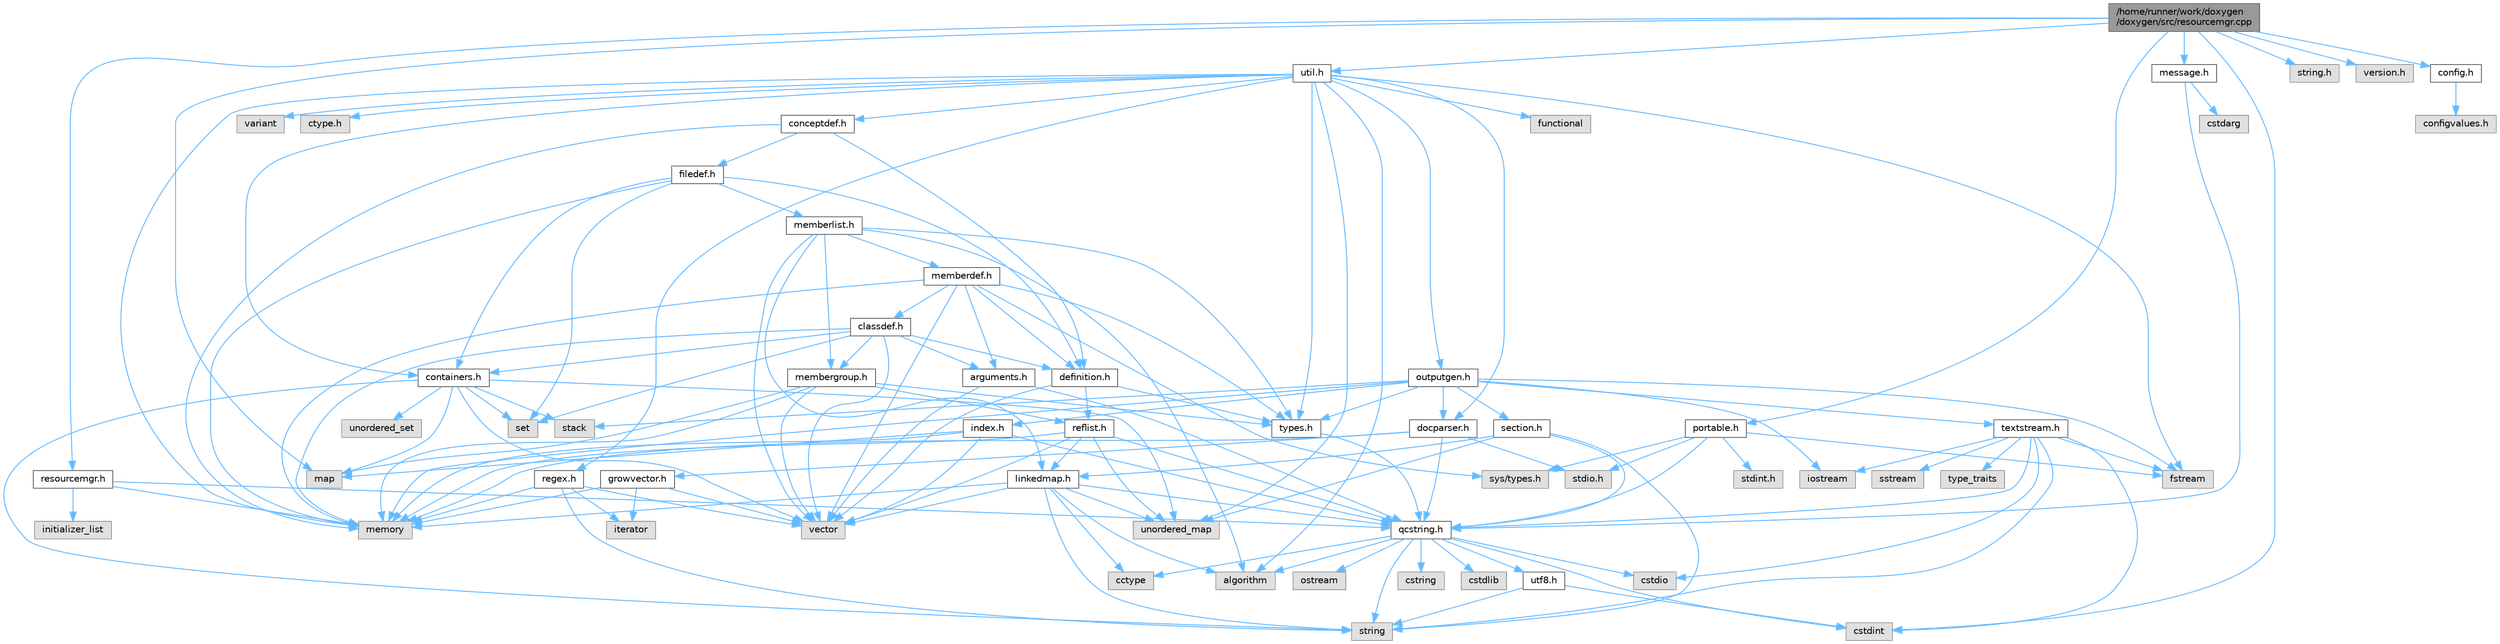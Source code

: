 digraph "/home/runner/work/doxygen/doxygen/src/resourcemgr.cpp"
{
 // INTERACTIVE_SVG=YES
 // LATEX_PDF_SIZE
  bgcolor="transparent";
  edge [fontname=Helvetica,fontsize=10,labelfontname=Helvetica,labelfontsize=10];
  node [fontname=Helvetica,fontsize=10,shape=box,height=0.2,width=0.4];
  Node1 [id="Node000001",label="/home/runner/work/doxygen\l/doxygen/src/resourcemgr.cpp",height=0.2,width=0.4,color="gray40", fillcolor="grey60", style="filled", fontcolor="black"];
  Node1 -> Node2 [id="edge1_Node000001_Node000002",color="steelblue1",style="solid"];
  Node2 [id="Node000002",label="map",height=0.2,width=0.4,color="grey60", fillcolor="#E0E0E0", style="filled"];
  Node1 -> Node3 [id="edge2_Node000001_Node000003",color="steelblue1",style="solid"];
  Node3 [id="Node000003",label="string.h",height=0.2,width=0.4,color="grey60", fillcolor="#E0E0E0", style="filled"];
  Node1 -> Node4 [id="edge3_Node000001_Node000004",color="steelblue1",style="solid"];
  Node4 [id="Node000004",label="cstdint",height=0.2,width=0.4,color="grey60", fillcolor="#E0E0E0", style="filled"];
  Node1 -> Node5 [id="edge4_Node000001_Node000005",color="steelblue1",style="solid"];
  Node5 [id="Node000005",label="resourcemgr.h",height=0.2,width=0.4,color="grey40", fillcolor="white", style="filled",URL="$d6/d07/resourcemgr_8h.html",tooltip=" "];
  Node5 -> Node6 [id="edge5_Node000005_Node000006",color="steelblue1",style="solid"];
  Node6 [id="Node000006",label="memory",height=0.2,width=0.4,color="grey60", fillcolor="#E0E0E0", style="filled"];
  Node5 -> Node7 [id="edge6_Node000005_Node000007",color="steelblue1",style="solid"];
  Node7 [id="Node000007",label="initializer_list",height=0.2,width=0.4,color="grey60", fillcolor="#E0E0E0", style="filled"];
  Node5 -> Node8 [id="edge7_Node000005_Node000008",color="steelblue1",style="solid"];
  Node8 [id="Node000008",label="qcstring.h",height=0.2,width=0.4,color="grey40", fillcolor="white", style="filled",URL="$d7/d5c/qcstring_8h.html",tooltip=" "];
  Node8 -> Node9 [id="edge8_Node000008_Node000009",color="steelblue1",style="solid"];
  Node9 [id="Node000009",label="string",height=0.2,width=0.4,color="grey60", fillcolor="#E0E0E0", style="filled"];
  Node8 -> Node10 [id="edge9_Node000008_Node000010",color="steelblue1",style="solid"];
  Node10 [id="Node000010",label="algorithm",height=0.2,width=0.4,color="grey60", fillcolor="#E0E0E0", style="filled"];
  Node8 -> Node11 [id="edge10_Node000008_Node000011",color="steelblue1",style="solid"];
  Node11 [id="Node000011",label="cctype",height=0.2,width=0.4,color="grey60", fillcolor="#E0E0E0", style="filled"];
  Node8 -> Node12 [id="edge11_Node000008_Node000012",color="steelblue1",style="solid"];
  Node12 [id="Node000012",label="cstring",height=0.2,width=0.4,color="grey60", fillcolor="#E0E0E0", style="filled"];
  Node8 -> Node13 [id="edge12_Node000008_Node000013",color="steelblue1",style="solid"];
  Node13 [id="Node000013",label="cstdio",height=0.2,width=0.4,color="grey60", fillcolor="#E0E0E0", style="filled"];
  Node8 -> Node14 [id="edge13_Node000008_Node000014",color="steelblue1",style="solid"];
  Node14 [id="Node000014",label="cstdlib",height=0.2,width=0.4,color="grey60", fillcolor="#E0E0E0", style="filled"];
  Node8 -> Node4 [id="edge14_Node000008_Node000004",color="steelblue1",style="solid"];
  Node8 -> Node15 [id="edge15_Node000008_Node000015",color="steelblue1",style="solid"];
  Node15 [id="Node000015",label="ostream",height=0.2,width=0.4,color="grey60", fillcolor="#E0E0E0", style="filled"];
  Node8 -> Node16 [id="edge16_Node000008_Node000016",color="steelblue1",style="solid"];
  Node16 [id="Node000016",label="utf8.h",height=0.2,width=0.4,color="grey40", fillcolor="white", style="filled",URL="$db/d7c/utf8_8h.html",tooltip="Various UTF8 related helper functions."];
  Node16 -> Node4 [id="edge17_Node000016_Node000004",color="steelblue1",style="solid"];
  Node16 -> Node9 [id="edge18_Node000016_Node000009",color="steelblue1",style="solid"];
  Node1 -> Node17 [id="edge19_Node000001_Node000017",color="steelblue1",style="solid"];
  Node17 [id="Node000017",label="util.h",height=0.2,width=0.4,color="grey40", fillcolor="white", style="filled",URL="$d8/d3c/util_8h.html",tooltip="A bunch of utility functions."];
  Node17 -> Node6 [id="edge20_Node000017_Node000006",color="steelblue1",style="solid"];
  Node17 -> Node18 [id="edge21_Node000017_Node000018",color="steelblue1",style="solid"];
  Node18 [id="Node000018",label="unordered_map",height=0.2,width=0.4,color="grey60", fillcolor="#E0E0E0", style="filled"];
  Node17 -> Node10 [id="edge22_Node000017_Node000010",color="steelblue1",style="solid"];
  Node17 -> Node19 [id="edge23_Node000017_Node000019",color="steelblue1",style="solid"];
  Node19 [id="Node000019",label="functional",height=0.2,width=0.4,color="grey60", fillcolor="#E0E0E0", style="filled"];
  Node17 -> Node20 [id="edge24_Node000017_Node000020",color="steelblue1",style="solid"];
  Node20 [id="Node000020",label="fstream",height=0.2,width=0.4,color="grey60", fillcolor="#E0E0E0", style="filled"];
  Node17 -> Node21 [id="edge25_Node000017_Node000021",color="steelblue1",style="solid"];
  Node21 [id="Node000021",label="variant",height=0.2,width=0.4,color="grey60", fillcolor="#E0E0E0", style="filled"];
  Node17 -> Node22 [id="edge26_Node000017_Node000022",color="steelblue1",style="solid"];
  Node22 [id="Node000022",label="ctype.h",height=0.2,width=0.4,color="grey60", fillcolor="#E0E0E0", style="filled"];
  Node17 -> Node23 [id="edge27_Node000017_Node000023",color="steelblue1",style="solid"];
  Node23 [id="Node000023",label="types.h",height=0.2,width=0.4,color="grey40", fillcolor="white", style="filled",URL="$d9/d49/types_8h.html",tooltip="This file contains a number of basic enums and types."];
  Node23 -> Node8 [id="edge28_Node000023_Node000008",color="steelblue1",style="solid"];
  Node17 -> Node24 [id="edge29_Node000017_Node000024",color="steelblue1",style="solid"];
  Node24 [id="Node000024",label="docparser.h",height=0.2,width=0.4,color="grey40", fillcolor="white", style="filled",URL="$de/d9c/docparser_8h.html",tooltip=" "];
  Node24 -> Node25 [id="edge30_Node000024_Node000025",color="steelblue1",style="solid"];
  Node25 [id="Node000025",label="stdio.h",height=0.2,width=0.4,color="grey60", fillcolor="#E0E0E0", style="filled"];
  Node24 -> Node6 [id="edge31_Node000024_Node000006",color="steelblue1",style="solid"];
  Node24 -> Node8 [id="edge32_Node000024_Node000008",color="steelblue1",style="solid"];
  Node24 -> Node26 [id="edge33_Node000024_Node000026",color="steelblue1",style="solid"];
  Node26 [id="Node000026",label="growvector.h",height=0.2,width=0.4,color="grey40", fillcolor="white", style="filled",URL="$d7/d50/growvector_8h.html",tooltip=" "];
  Node26 -> Node27 [id="edge34_Node000026_Node000027",color="steelblue1",style="solid"];
  Node27 [id="Node000027",label="vector",height=0.2,width=0.4,color="grey60", fillcolor="#E0E0E0", style="filled"];
  Node26 -> Node6 [id="edge35_Node000026_Node000006",color="steelblue1",style="solid"];
  Node26 -> Node28 [id="edge36_Node000026_Node000028",color="steelblue1",style="solid"];
  Node28 [id="Node000028",label="iterator",height=0.2,width=0.4,color="grey60", fillcolor="#E0E0E0", style="filled"];
  Node17 -> Node29 [id="edge37_Node000017_Node000029",color="steelblue1",style="solid"];
  Node29 [id="Node000029",label="containers.h",height=0.2,width=0.4,color="grey40", fillcolor="white", style="filled",URL="$d5/d75/containers_8h.html",tooltip=" "];
  Node29 -> Node27 [id="edge38_Node000029_Node000027",color="steelblue1",style="solid"];
  Node29 -> Node9 [id="edge39_Node000029_Node000009",color="steelblue1",style="solid"];
  Node29 -> Node30 [id="edge40_Node000029_Node000030",color="steelblue1",style="solid"];
  Node30 [id="Node000030",label="set",height=0.2,width=0.4,color="grey60", fillcolor="#E0E0E0", style="filled"];
  Node29 -> Node2 [id="edge41_Node000029_Node000002",color="steelblue1",style="solid"];
  Node29 -> Node31 [id="edge42_Node000029_Node000031",color="steelblue1",style="solid"];
  Node31 [id="Node000031",label="unordered_set",height=0.2,width=0.4,color="grey60", fillcolor="#E0E0E0", style="filled"];
  Node29 -> Node18 [id="edge43_Node000029_Node000018",color="steelblue1",style="solid"];
  Node29 -> Node32 [id="edge44_Node000029_Node000032",color="steelblue1",style="solid"];
  Node32 [id="Node000032",label="stack",height=0.2,width=0.4,color="grey60", fillcolor="#E0E0E0", style="filled"];
  Node17 -> Node33 [id="edge45_Node000017_Node000033",color="steelblue1",style="solid"];
  Node33 [id="Node000033",label="outputgen.h",height=0.2,width=0.4,color="grey40", fillcolor="white", style="filled",URL="$df/d06/outputgen_8h.html",tooltip=" "];
  Node33 -> Node6 [id="edge46_Node000033_Node000006",color="steelblue1",style="solid"];
  Node33 -> Node32 [id="edge47_Node000033_Node000032",color="steelblue1",style="solid"];
  Node33 -> Node34 [id="edge48_Node000033_Node000034",color="steelblue1",style="solid"];
  Node34 [id="Node000034",label="iostream",height=0.2,width=0.4,color="grey60", fillcolor="#E0E0E0", style="filled"];
  Node33 -> Node20 [id="edge49_Node000033_Node000020",color="steelblue1",style="solid"];
  Node33 -> Node23 [id="edge50_Node000033_Node000023",color="steelblue1",style="solid"];
  Node33 -> Node35 [id="edge51_Node000033_Node000035",color="steelblue1",style="solid"];
  Node35 [id="Node000035",label="index.h",height=0.2,width=0.4,color="grey40", fillcolor="white", style="filled",URL="$d1/db5/index_8h.html",tooltip=" "];
  Node35 -> Node6 [id="edge52_Node000035_Node000006",color="steelblue1",style="solid"];
  Node35 -> Node27 [id="edge53_Node000035_Node000027",color="steelblue1",style="solid"];
  Node35 -> Node2 [id="edge54_Node000035_Node000002",color="steelblue1",style="solid"];
  Node35 -> Node8 [id="edge55_Node000035_Node000008",color="steelblue1",style="solid"];
  Node33 -> Node36 [id="edge56_Node000033_Node000036",color="steelblue1",style="solid"];
  Node36 [id="Node000036",label="section.h",height=0.2,width=0.4,color="grey40", fillcolor="white", style="filled",URL="$d1/d2a/section_8h.html",tooltip=" "];
  Node36 -> Node9 [id="edge57_Node000036_Node000009",color="steelblue1",style="solid"];
  Node36 -> Node18 [id="edge58_Node000036_Node000018",color="steelblue1",style="solid"];
  Node36 -> Node8 [id="edge59_Node000036_Node000008",color="steelblue1",style="solid"];
  Node36 -> Node37 [id="edge60_Node000036_Node000037",color="steelblue1",style="solid"];
  Node37 [id="Node000037",label="linkedmap.h",height=0.2,width=0.4,color="grey40", fillcolor="white", style="filled",URL="$da/de1/linkedmap_8h.html",tooltip=" "];
  Node37 -> Node18 [id="edge61_Node000037_Node000018",color="steelblue1",style="solid"];
  Node37 -> Node27 [id="edge62_Node000037_Node000027",color="steelblue1",style="solid"];
  Node37 -> Node6 [id="edge63_Node000037_Node000006",color="steelblue1",style="solid"];
  Node37 -> Node9 [id="edge64_Node000037_Node000009",color="steelblue1",style="solid"];
  Node37 -> Node10 [id="edge65_Node000037_Node000010",color="steelblue1",style="solid"];
  Node37 -> Node11 [id="edge66_Node000037_Node000011",color="steelblue1",style="solid"];
  Node37 -> Node8 [id="edge67_Node000037_Node000008",color="steelblue1",style="solid"];
  Node33 -> Node38 [id="edge68_Node000033_Node000038",color="steelblue1",style="solid"];
  Node38 [id="Node000038",label="textstream.h",height=0.2,width=0.4,color="grey40", fillcolor="white", style="filled",URL="$d4/d7d/textstream_8h.html",tooltip=" "];
  Node38 -> Node9 [id="edge69_Node000038_Node000009",color="steelblue1",style="solid"];
  Node38 -> Node34 [id="edge70_Node000038_Node000034",color="steelblue1",style="solid"];
  Node38 -> Node39 [id="edge71_Node000038_Node000039",color="steelblue1",style="solid"];
  Node39 [id="Node000039",label="sstream",height=0.2,width=0.4,color="grey60", fillcolor="#E0E0E0", style="filled"];
  Node38 -> Node4 [id="edge72_Node000038_Node000004",color="steelblue1",style="solid"];
  Node38 -> Node13 [id="edge73_Node000038_Node000013",color="steelblue1",style="solid"];
  Node38 -> Node20 [id="edge74_Node000038_Node000020",color="steelblue1",style="solid"];
  Node38 -> Node40 [id="edge75_Node000038_Node000040",color="steelblue1",style="solid"];
  Node40 [id="Node000040",label="type_traits",height=0.2,width=0.4,color="grey60", fillcolor="#E0E0E0", style="filled"];
  Node38 -> Node8 [id="edge76_Node000038_Node000008",color="steelblue1",style="solid"];
  Node33 -> Node24 [id="edge77_Node000033_Node000024",color="steelblue1",style="solid"];
  Node17 -> Node41 [id="edge78_Node000017_Node000041",color="steelblue1",style="solid"];
  Node41 [id="Node000041",label="regex.h",height=0.2,width=0.4,color="grey40", fillcolor="white", style="filled",URL="$d1/d21/regex_8h.html",tooltip=" "];
  Node41 -> Node6 [id="edge79_Node000041_Node000006",color="steelblue1",style="solid"];
  Node41 -> Node9 [id="edge80_Node000041_Node000009",color="steelblue1",style="solid"];
  Node41 -> Node27 [id="edge81_Node000041_Node000027",color="steelblue1",style="solid"];
  Node41 -> Node28 [id="edge82_Node000041_Node000028",color="steelblue1",style="solid"];
  Node17 -> Node42 [id="edge83_Node000017_Node000042",color="steelblue1",style="solid"];
  Node42 [id="Node000042",label="conceptdef.h",height=0.2,width=0.4,color="grey40", fillcolor="white", style="filled",URL="$da/df1/conceptdef_8h.html",tooltip=" "];
  Node42 -> Node6 [id="edge84_Node000042_Node000006",color="steelblue1",style="solid"];
  Node42 -> Node43 [id="edge85_Node000042_Node000043",color="steelblue1",style="solid"];
  Node43 [id="Node000043",label="definition.h",height=0.2,width=0.4,color="grey40", fillcolor="white", style="filled",URL="$df/da1/definition_8h.html",tooltip=" "];
  Node43 -> Node27 [id="edge86_Node000043_Node000027",color="steelblue1",style="solid"];
  Node43 -> Node23 [id="edge87_Node000043_Node000023",color="steelblue1",style="solid"];
  Node43 -> Node44 [id="edge88_Node000043_Node000044",color="steelblue1",style="solid"];
  Node44 [id="Node000044",label="reflist.h",height=0.2,width=0.4,color="grey40", fillcolor="white", style="filled",URL="$d1/d02/reflist_8h.html",tooltip=" "];
  Node44 -> Node27 [id="edge89_Node000044_Node000027",color="steelblue1",style="solid"];
  Node44 -> Node18 [id="edge90_Node000044_Node000018",color="steelblue1",style="solid"];
  Node44 -> Node6 [id="edge91_Node000044_Node000006",color="steelblue1",style="solid"];
  Node44 -> Node8 [id="edge92_Node000044_Node000008",color="steelblue1",style="solid"];
  Node44 -> Node37 [id="edge93_Node000044_Node000037",color="steelblue1",style="solid"];
  Node42 -> Node45 [id="edge94_Node000042_Node000045",color="steelblue1",style="solid"];
  Node45 [id="Node000045",label="filedef.h",height=0.2,width=0.4,color="grey40", fillcolor="white", style="filled",URL="$d4/d3a/filedef_8h.html",tooltip=" "];
  Node45 -> Node6 [id="edge95_Node000045_Node000006",color="steelblue1",style="solid"];
  Node45 -> Node30 [id="edge96_Node000045_Node000030",color="steelblue1",style="solid"];
  Node45 -> Node43 [id="edge97_Node000045_Node000043",color="steelblue1",style="solid"];
  Node45 -> Node46 [id="edge98_Node000045_Node000046",color="steelblue1",style="solid"];
  Node46 [id="Node000046",label="memberlist.h",height=0.2,width=0.4,color="grey40", fillcolor="white", style="filled",URL="$dd/d78/memberlist_8h.html",tooltip=" "];
  Node46 -> Node27 [id="edge99_Node000046_Node000027",color="steelblue1",style="solid"];
  Node46 -> Node10 [id="edge100_Node000046_Node000010",color="steelblue1",style="solid"];
  Node46 -> Node47 [id="edge101_Node000046_Node000047",color="steelblue1",style="solid"];
  Node47 [id="Node000047",label="memberdef.h",height=0.2,width=0.4,color="grey40", fillcolor="white", style="filled",URL="$d4/d46/memberdef_8h.html",tooltip=" "];
  Node47 -> Node27 [id="edge102_Node000047_Node000027",color="steelblue1",style="solid"];
  Node47 -> Node6 [id="edge103_Node000047_Node000006",color="steelblue1",style="solid"];
  Node47 -> Node48 [id="edge104_Node000047_Node000048",color="steelblue1",style="solid"];
  Node48 [id="Node000048",label="sys/types.h",height=0.2,width=0.4,color="grey60", fillcolor="#E0E0E0", style="filled"];
  Node47 -> Node23 [id="edge105_Node000047_Node000023",color="steelblue1",style="solid"];
  Node47 -> Node43 [id="edge106_Node000047_Node000043",color="steelblue1",style="solid"];
  Node47 -> Node49 [id="edge107_Node000047_Node000049",color="steelblue1",style="solid"];
  Node49 [id="Node000049",label="arguments.h",height=0.2,width=0.4,color="grey40", fillcolor="white", style="filled",URL="$df/d9b/arguments_8h.html",tooltip=" "];
  Node49 -> Node27 [id="edge108_Node000049_Node000027",color="steelblue1",style="solid"];
  Node49 -> Node8 [id="edge109_Node000049_Node000008",color="steelblue1",style="solid"];
  Node47 -> Node50 [id="edge110_Node000047_Node000050",color="steelblue1",style="solid"];
  Node50 [id="Node000050",label="classdef.h",height=0.2,width=0.4,color="grey40", fillcolor="white", style="filled",URL="$d1/da6/classdef_8h.html",tooltip=" "];
  Node50 -> Node6 [id="edge111_Node000050_Node000006",color="steelblue1",style="solid"];
  Node50 -> Node27 [id="edge112_Node000050_Node000027",color="steelblue1",style="solid"];
  Node50 -> Node30 [id="edge113_Node000050_Node000030",color="steelblue1",style="solid"];
  Node50 -> Node29 [id="edge114_Node000050_Node000029",color="steelblue1",style="solid"];
  Node50 -> Node43 [id="edge115_Node000050_Node000043",color="steelblue1",style="solid"];
  Node50 -> Node49 [id="edge116_Node000050_Node000049",color="steelblue1",style="solid"];
  Node50 -> Node51 [id="edge117_Node000050_Node000051",color="steelblue1",style="solid"];
  Node51 [id="Node000051",label="membergroup.h",height=0.2,width=0.4,color="grey40", fillcolor="white", style="filled",URL="$d9/d11/membergroup_8h.html",tooltip=" "];
  Node51 -> Node27 [id="edge118_Node000051_Node000027",color="steelblue1",style="solid"];
  Node51 -> Node2 [id="edge119_Node000051_Node000002",color="steelblue1",style="solid"];
  Node51 -> Node6 [id="edge120_Node000051_Node000006",color="steelblue1",style="solid"];
  Node51 -> Node23 [id="edge121_Node000051_Node000023",color="steelblue1",style="solid"];
  Node51 -> Node44 [id="edge122_Node000051_Node000044",color="steelblue1",style="solid"];
  Node46 -> Node37 [id="edge123_Node000046_Node000037",color="steelblue1",style="solid"];
  Node46 -> Node23 [id="edge124_Node000046_Node000023",color="steelblue1",style="solid"];
  Node46 -> Node51 [id="edge125_Node000046_Node000051",color="steelblue1",style="solid"];
  Node45 -> Node29 [id="edge126_Node000045_Node000029",color="steelblue1",style="solid"];
  Node1 -> Node52 [id="edge127_Node000001_Node000052",color="steelblue1",style="solid"];
  Node52 [id="Node000052",label="version.h",height=0.2,width=0.4,color="grey60", fillcolor="#E0E0E0", style="filled"];
  Node1 -> Node53 [id="edge128_Node000001_Node000053",color="steelblue1",style="solid"];
  Node53 [id="Node000053",label="message.h",height=0.2,width=0.4,color="grey40", fillcolor="white", style="filled",URL="$d2/d0d/message_8h.html",tooltip=" "];
  Node53 -> Node54 [id="edge129_Node000053_Node000054",color="steelblue1",style="solid"];
  Node54 [id="Node000054",label="cstdarg",height=0.2,width=0.4,color="grey60", fillcolor="#E0E0E0", style="filled"];
  Node53 -> Node8 [id="edge130_Node000053_Node000008",color="steelblue1",style="solid"];
  Node1 -> Node55 [id="edge131_Node000001_Node000055",color="steelblue1",style="solid"];
  Node55 [id="Node000055",label="config.h",height=0.2,width=0.4,color="grey40", fillcolor="white", style="filled",URL="$db/d16/config_8h.html",tooltip=" "];
  Node55 -> Node56 [id="edge132_Node000055_Node000056",color="steelblue1",style="solid"];
  Node56 [id="Node000056",label="configvalues.h",height=0.2,width=0.4,color="grey60", fillcolor="#E0E0E0", style="filled"];
  Node1 -> Node57 [id="edge133_Node000001_Node000057",color="steelblue1",style="solid"];
  Node57 [id="Node000057",label="portable.h",height=0.2,width=0.4,color="grey40", fillcolor="white", style="filled",URL="$d2/de2/portable_8h.html",tooltip="Portable versions of functions that are platform dependent."];
  Node57 -> Node25 [id="edge134_Node000057_Node000025",color="steelblue1",style="solid"];
  Node57 -> Node48 [id="edge135_Node000057_Node000048",color="steelblue1",style="solid"];
  Node57 -> Node58 [id="edge136_Node000057_Node000058",color="steelblue1",style="solid"];
  Node58 [id="Node000058",label="stdint.h",height=0.2,width=0.4,color="grey60", fillcolor="#E0E0E0", style="filled"];
  Node57 -> Node20 [id="edge137_Node000057_Node000020",color="steelblue1",style="solid"];
  Node57 -> Node8 [id="edge138_Node000057_Node000008",color="steelblue1",style="solid"];
}
